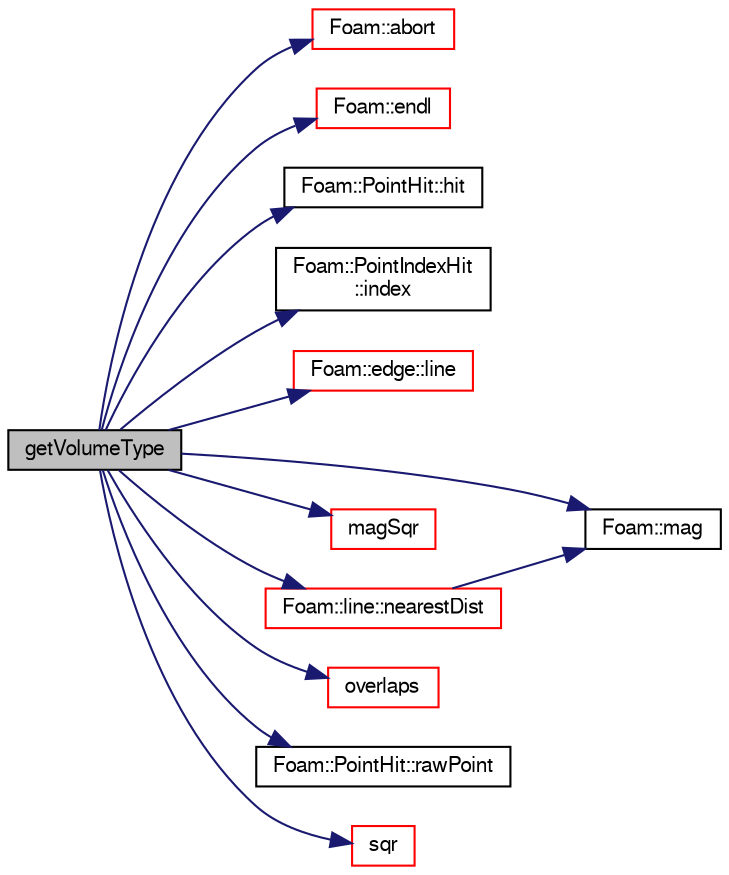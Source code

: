 digraph "getVolumeType"
{
  bgcolor="transparent";
  edge [fontname="FreeSans",fontsize="10",labelfontname="FreeSans",labelfontsize="10"];
  node [fontname="FreeSans",fontsize="10",shape=record];
  rankdir="LR";
  Node222 [label="getVolumeType",height=0.2,width=0.4,color="black", fillcolor="grey75", style="filled", fontcolor="black"];
  Node222 -> Node223 [color="midnightblue",fontsize="10",style="solid",fontname="FreeSans"];
  Node223 [label="Foam::abort",height=0.2,width=0.4,color="red",URL="$a21124.html#a447107a607d03e417307c203fa5fb44b"];
  Node222 -> Node231 [color="midnightblue",fontsize="10",style="solid",fontname="FreeSans"];
  Node231 [label="Foam::endl",height=0.2,width=0.4,color="red",URL="$a21124.html#a2db8fe02a0d3909e9351bb4275b23ce4",tooltip="Add newline and flush stream. "];
  Node222 -> Node266 [color="midnightblue",fontsize="10",style="solid",fontname="FreeSans"];
  Node266 [label="Foam::PointHit::hit",height=0.2,width=0.4,color="black",URL="$a27558.html#aee8dc30bf27cefe419b15f96e594c155",tooltip="Is there a hit. "];
  Node222 -> Node267 [color="midnightblue",fontsize="10",style="solid",fontname="FreeSans"];
  Node267 [label="Foam::PointIndexHit\l::index",height=0.2,width=0.4,color="black",URL="$a27566.html#a4a438520bb14406481732edc13c119c7",tooltip="Return index. "];
  Node222 -> Node268 [color="midnightblue",fontsize="10",style="solid",fontname="FreeSans"];
  Node268 [label="Foam::edge::line",height=0.2,width=0.4,color="red",URL="$a27210.html#a7e77f7ccd244bd2018175b700da722ca",tooltip="Return edge line. "];
  Node222 -> Node272 [color="midnightblue",fontsize="10",style="solid",fontname="FreeSans"];
  Node272 [label="Foam::mag",height=0.2,width=0.4,color="black",URL="$a21124.html#a929da2a3fdcf3dacbbe0487d3a330dae"];
  Node222 -> Node273 [color="midnightblue",fontsize="10",style="solid",fontname="FreeSans"];
  Node273 [label="magSqr",height=0.2,width=0.4,color="red",URL="$a12539.html#ab0cd33eb018a643a64ca545601530791"];
  Node222 -> Node275 [color="midnightblue",fontsize="10",style="solid",fontname="FreeSans"];
  Node275 [label="Foam::line::nearestDist",height=0.2,width=0.4,color="red",URL="$a27550.html#a0ab00eab07060abff696ebe967f3fce0",tooltip="Return nearest distance to line from a given point. "];
  Node275 -> Node272 [color="midnightblue",fontsize="10",style="solid",fontname="FreeSans"];
  Node222 -> Node277 [color="midnightblue",fontsize="10",style="solid",fontname="FreeSans"];
  Node277 [label="overlaps",height=0.2,width=0.4,color="red",URL="$a25066.html#a1915c0938452ba641c6ccf39df02dfad",tooltip="Does shape at index overlap bb. "];
  Node222 -> Node286 [color="midnightblue",fontsize="10",style="solid",fontname="FreeSans"];
  Node286 [label="Foam::PointHit::rawPoint",height=0.2,width=0.4,color="black",URL="$a27558.html#a479a270e3db1518fd61b8a756455786b",tooltip="Return point with no checking. "];
  Node222 -> Node287 [color="midnightblue",fontsize="10",style="solid",fontname="FreeSans"];
  Node287 [label="sqr",height=0.2,width=0.4,color="red",URL="$a12539.html#a557bbac590ed5ce51116be69fe4faa96"];
}
